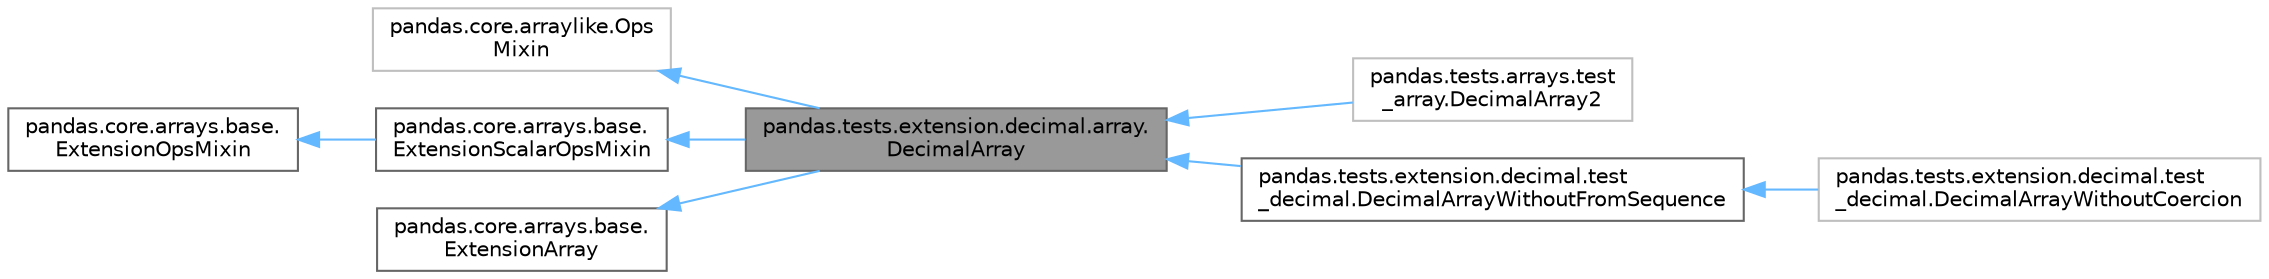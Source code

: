 digraph "pandas.tests.extension.decimal.array.DecimalArray"
{
 // LATEX_PDF_SIZE
  bgcolor="transparent";
  edge [fontname=Helvetica,fontsize=10,labelfontname=Helvetica,labelfontsize=10];
  node [fontname=Helvetica,fontsize=10,shape=box,height=0.2,width=0.4];
  rankdir="LR";
  Node1 [id="Node000001",label="pandas.tests.extension.decimal.array.\lDecimalArray",height=0.2,width=0.4,color="gray40", fillcolor="grey60", style="filled", fontcolor="black",tooltip=" "];
  Node2 -> Node1 [id="edge8_Node000001_Node000002",dir="back",color="steelblue1",style="solid",tooltip=" "];
  Node2 [id="Node000002",label="pandas.core.arraylike.Ops\lMixin",height=0.2,width=0.4,color="grey75", fillcolor="white", style="filled",URL="$da/d26/classpandas_1_1core_1_1arraylike_1_1OpsMixin.html",tooltip=" "];
  Node3 -> Node1 [id="edge9_Node000001_Node000003",dir="back",color="steelblue1",style="solid",tooltip=" "];
  Node3 [id="Node000003",label="pandas.core.arrays.base.\lExtensionScalarOpsMixin",height=0.2,width=0.4,color="gray40", fillcolor="white", style="filled",URL="$df/d69/classpandas_1_1core_1_1arrays_1_1base_1_1ExtensionScalarOpsMixin.html",tooltip=" "];
  Node4 -> Node3 [id="edge10_Node000003_Node000004",dir="back",color="steelblue1",style="solid",tooltip=" "];
  Node4 [id="Node000004",label="pandas.core.arrays.base.\lExtensionOpsMixin",height=0.2,width=0.4,color="gray40", fillcolor="white", style="filled",URL="$de/d9e/classpandas_1_1core_1_1arrays_1_1base_1_1ExtensionOpsMixin.html",tooltip=" "];
  Node5 -> Node1 [id="edge11_Node000001_Node000005",dir="back",color="steelblue1",style="solid",tooltip=" "];
  Node5 [id="Node000005",label="pandas.core.arrays.base.\lExtensionArray",height=0.2,width=0.4,color="gray40", fillcolor="white", style="filled",URL="$d4/dd3/classpandas_1_1core_1_1arrays_1_1base_1_1ExtensionArray.html",tooltip=" "];
  Node1 -> Node6 [id="edge12_Node000001_Node000006",dir="back",color="steelblue1",style="solid",tooltip=" "];
  Node6 [id="Node000006",label="pandas.tests.arrays.test\l_array.DecimalArray2",height=0.2,width=0.4,color="grey75", fillcolor="white", style="filled",URL="$da/d5f/classpandas_1_1tests_1_1arrays_1_1test__array_1_1DecimalArray2.html",tooltip=" "];
  Node1 -> Node7 [id="edge13_Node000001_Node000007",dir="back",color="steelblue1",style="solid",tooltip=" "];
  Node7 [id="Node000007",label="pandas.tests.extension.decimal.test\l_decimal.DecimalArrayWithoutFromSequence",height=0.2,width=0.4,color="gray40", fillcolor="white", style="filled",URL="$df/d5f/classpandas_1_1tests_1_1extension_1_1decimal_1_1test__decimal_1_1DecimalArrayWithoutFromSequence.html",tooltip=" "];
  Node7 -> Node8 [id="edge14_Node000007_Node000008",dir="back",color="steelblue1",style="solid",tooltip=" "];
  Node8 [id="Node000008",label="pandas.tests.extension.decimal.test\l_decimal.DecimalArrayWithoutCoercion",height=0.2,width=0.4,color="grey75", fillcolor="white", style="filled",URL="$d5/d7b/classpandas_1_1tests_1_1extension_1_1decimal_1_1test__decimal_1_1DecimalArrayWithoutCoercion.html",tooltip=" "];
}
